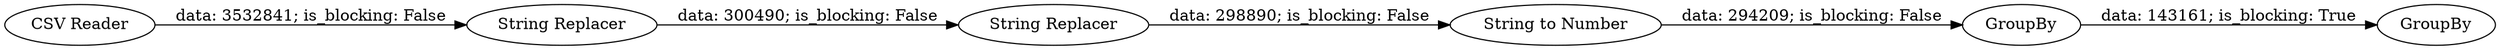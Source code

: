 digraph {
	"-1000690858247351255_8" [label=GroupBy]
	"-1000690858247351255_7" [label="String Replacer"]
	"-1000690858247351255_1" [label="CSV Reader"]
	"-1000690858247351255_5" [label="String Replacer"]
	"-1000690858247351255_2" [label=GroupBy]
	"-1000690858247351255_4" [label="String to Number"]
	"-1000690858247351255_2" -> "-1000690858247351255_8" [label="data: 143161; is_blocking: True"]
	"-1000690858247351255_5" -> "-1000690858247351255_7" [label="data: 300490; is_blocking: False"]
	"-1000690858247351255_7" -> "-1000690858247351255_4" [label="data: 298890; is_blocking: False"]
	"-1000690858247351255_1" -> "-1000690858247351255_5" [label="data: 3532841; is_blocking: False"]
	"-1000690858247351255_4" -> "-1000690858247351255_2" [label="data: 294209; is_blocking: False"]
	rankdir=LR
}
